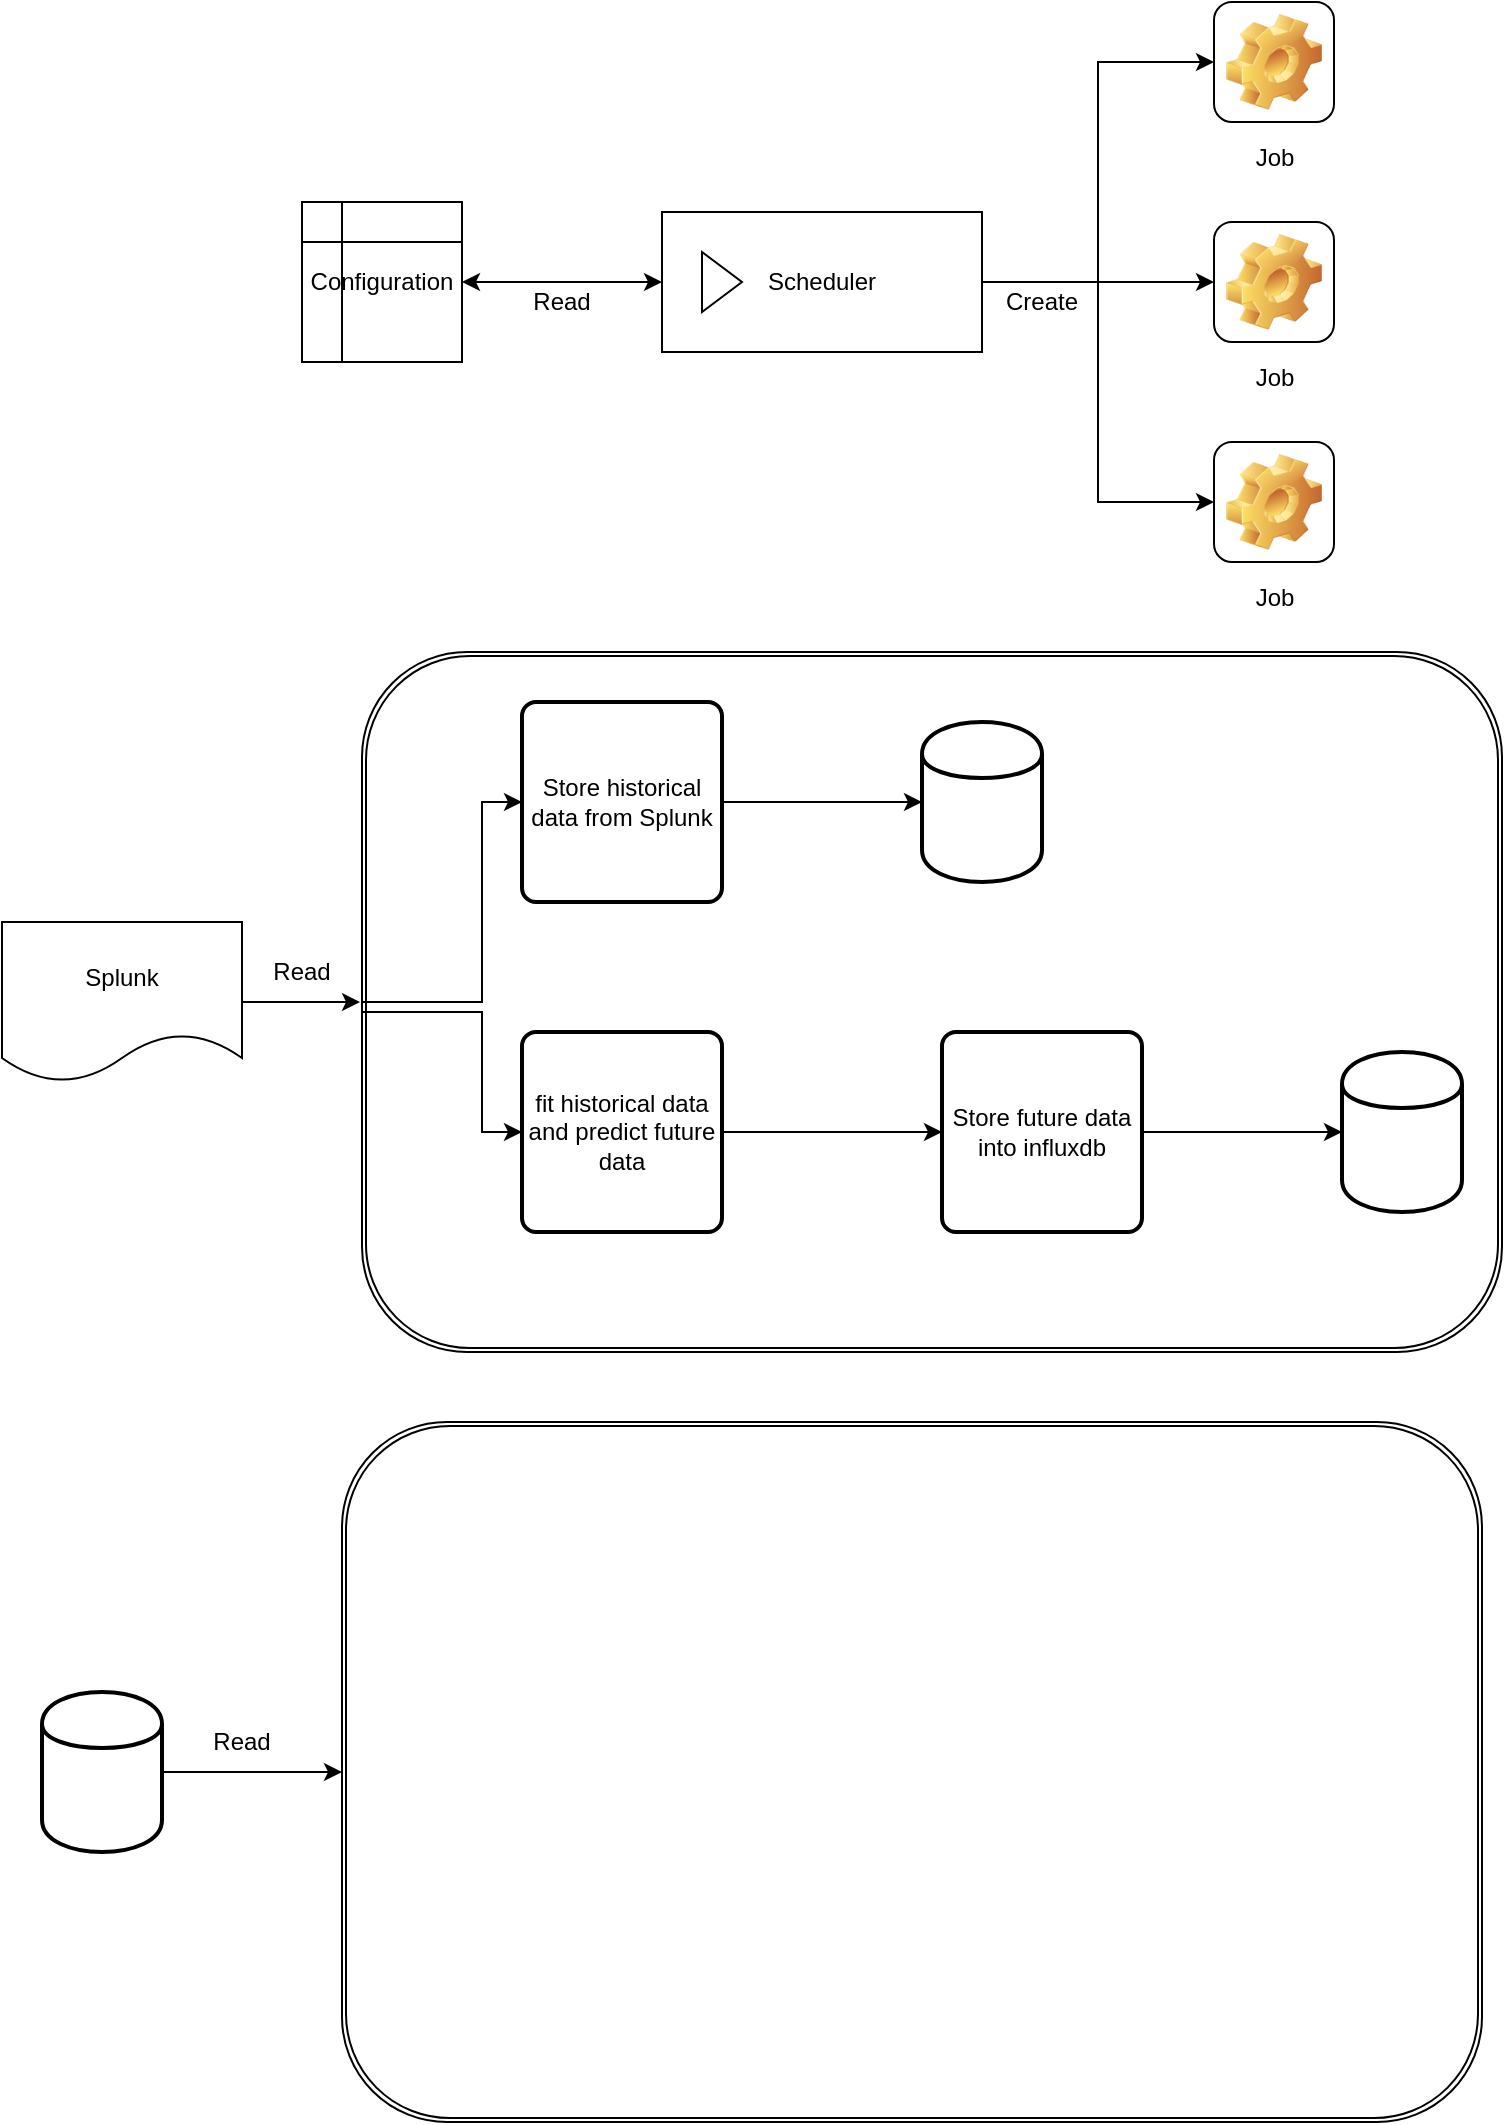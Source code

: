 <mxfile version="14.4.4" type="github">
  <diagram id="Ft2sR2jroVmX_vyjOrhT" name="Page-1">
    <mxGraphModel dx="2912" dy="1122" grid="1" gridSize="10" guides="1" tooltips="1" connect="1" arrows="1" fold="1" page="1" pageScale="1" pageWidth="850" pageHeight="1100" math="0" shadow="0">
      <root>
        <mxCell id="0" />
        <mxCell id="1" parent="0" />
        <mxCell id="GBtke_XQPbArfGTjS7kq-46" value="" style="shape=ext;double=1;rounded=1;whiteSpace=wrap;html=1;" vertex="1" parent="1">
          <mxGeometry x="-90" y="720" width="570" height="350" as="geometry" />
        </mxCell>
        <mxCell id="GBtke_XQPbArfGTjS7kq-27" value="" style="shape=ext;double=1;rounded=1;whiteSpace=wrap;html=1;" vertex="1" parent="1">
          <mxGeometry x="-80" y="335" width="570" height="350" as="geometry" />
        </mxCell>
        <mxCell id="GBtke_XQPbArfGTjS7kq-21" value="" style="edgeStyle=orthogonalEdgeStyle;rounded=0;orthogonalLoop=1;jettySize=auto;html=1;startArrow=classic;startFill=1;" edge="1" parent="1" source="GBtke_XQPbArfGTjS7kq-1" target="GBtke_XQPbArfGTjS7kq-12">
          <mxGeometry relative="1" as="geometry" />
        </mxCell>
        <mxCell id="GBtke_XQPbArfGTjS7kq-1" value="Configuration" style="shape=internalStorage;whiteSpace=wrap;html=1;backgroundOutline=1;" vertex="1" parent="1">
          <mxGeometry x="-110" y="110" width="80" height="80" as="geometry" />
        </mxCell>
        <mxCell id="GBtke_XQPbArfGTjS7kq-2" value="Job" style="icon;html=1;image=img/clipart/Gear_128x128.png" vertex="1" parent="1">
          <mxGeometry x="346" y="120" width="60" height="60" as="geometry" />
        </mxCell>
        <mxCell id="GBtke_XQPbArfGTjS7kq-8" value="Job" style="icon;html=1;image=img/clipart/Gear_128x128.png" vertex="1" parent="1">
          <mxGeometry x="346" y="10" width="60" height="60" as="geometry" />
        </mxCell>
        <mxCell id="GBtke_XQPbArfGTjS7kq-9" value="Job" style="icon;html=1;image=img/clipart/Gear_128x128.png" vertex="1" parent="1">
          <mxGeometry x="346" y="230" width="60" height="60" as="geometry" />
        </mxCell>
        <mxCell id="GBtke_XQPbArfGTjS7kq-22" value="" style="edgeStyle=orthogonalEdgeStyle;rounded=0;orthogonalLoop=1;jettySize=auto;html=1;startArrow=none;startFill=0;" edge="1" parent="1" source="GBtke_XQPbArfGTjS7kq-12" target="GBtke_XQPbArfGTjS7kq-2">
          <mxGeometry relative="1" as="geometry" />
        </mxCell>
        <mxCell id="GBtke_XQPbArfGTjS7kq-12" value="Scheduler" style="html=1;whiteSpace=wrap;container=1;recursiveResize=0;collapsible=0;" vertex="1" parent="1">
          <mxGeometry x="70" y="115" width="160" height="70" as="geometry" />
        </mxCell>
        <mxCell id="GBtke_XQPbArfGTjS7kq-13" value="" style="triangle;html=1;whiteSpace=wrap;" vertex="1" parent="GBtke_XQPbArfGTjS7kq-12">
          <mxGeometry x="20" y="20" width="20" height="30" as="geometry" />
        </mxCell>
        <mxCell id="GBtke_XQPbArfGTjS7kq-23" value="Read" style="text;html=1;strokeColor=none;fillColor=none;align=center;verticalAlign=middle;whiteSpace=wrap;rounded=0;" vertex="1" parent="1">
          <mxGeometry y="150" width="40" height="20" as="geometry" />
        </mxCell>
        <mxCell id="GBtke_XQPbArfGTjS7kq-24" value="Create" style="text;html=1;strokeColor=none;fillColor=none;align=center;verticalAlign=middle;whiteSpace=wrap;rounded=0;" vertex="1" parent="1">
          <mxGeometry x="240" y="150" width="40" height="20" as="geometry" />
        </mxCell>
        <mxCell id="GBtke_XQPbArfGTjS7kq-25" value="" style="edgeStyle=orthogonalEdgeStyle;rounded=0;orthogonalLoop=1;jettySize=auto;html=1;startArrow=none;startFill=0;entryX=0;entryY=0.5;entryDx=0;entryDy=0;exitX=1;exitY=0.5;exitDx=0;exitDy=0;" edge="1" parent="1" source="GBtke_XQPbArfGTjS7kq-12" target="GBtke_XQPbArfGTjS7kq-8">
          <mxGeometry relative="1" as="geometry">
            <mxPoint x="240" y="160" as="sourcePoint" />
            <mxPoint x="356" y="160" as="targetPoint" />
          </mxGeometry>
        </mxCell>
        <mxCell id="GBtke_XQPbArfGTjS7kq-26" value="" style="edgeStyle=orthogonalEdgeStyle;rounded=0;orthogonalLoop=1;jettySize=auto;html=1;startArrow=none;startFill=0;entryX=0;entryY=0.5;entryDx=0;entryDy=0;exitX=1;exitY=0.5;exitDx=0;exitDy=0;" edge="1" parent="1" source="GBtke_XQPbArfGTjS7kq-12" target="GBtke_XQPbArfGTjS7kq-9">
          <mxGeometry relative="1" as="geometry">
            <mxPoint x="240" y="160" as="sourcePoint" />
            <mxPoint x="356" y="50" as="targetPoint" />
          </mxGeometry>
        </mxCell>
        <mxCell id="GBtke_XQPbArfGTjS7kq-30" style="edgeStyle=orthogonalEdgeStyle;rounded=0;orthogonalLoop=1;jettySize=auto;html=1;startArrow=none;startFill=0;" edge="1" parent="1" source="GBtke_XQPbArfGTjS7kq-28">
          <mxGeometry relative="1" as="geometry">
            <mxPoint x="-81" y="510" as="targetPoint" />
          </mxGeometry>
        </mxCell>
        <mxCell id="GBtke_XQPbArfGTjS7kq-28" value="Splunk" style="shape=document;whiteSpace=wrap;html=1;boundedLbl=1;" vertex="1" parent="1">
          <mxGeometry x="-260" y="470" width="120" height="80" as="geometry" />
        </mxCell>
        <mxCell id="GBtke_XQPbArfGTjS7kq-31" value="Read" style="text;html=1;strokeColor=none;fillColor=none;align=center;verticalAlign=middle;whiteSpace=wrap;rounded=0;" vertex="1" parent="1">
          <mxGeometry x="-130" y="485" width="40" height="20" as="geometry" />
        </mxCell>
        <mxCell id="GBtke_XQPbArfGTjS7kq-38" value="" style="edgeStyle=orthogonalEdgeStyle;rounded=0;orthogonalLoop=1;jettySize=auto;html=1;startArrow=none;startFill=0;" edge="1" parent="1" source="GBtke_XQPbArfGTjS7kq-33" target="GBtke_XQPbArfGTjS7kq-37">
          <mxGeometry relative="1" as="geometry" />
        </mxCell>
        <mxCell id="GBtke_XQPbArfGTjS7kq-39" style="edgeStyle=orthogonalEdgeStyle;rounded=0;orthogonalLoop=1;jettySize=auto;html=1;exitX=0;exitY=0.5;exitDx=0;exitDy=0;entryX=0;entryY=0.5;entryDx=0;entryDy=0;startArrow=classic;startFill=1;endArrow=none;endFill=0;" edge="1" parent="1" source="GBtke_XQPbArfGTjS7kq-33" target="GBtke_XQPbArfGTjS7kq-27">
          <mxGeometry relative="1" as="geometry" />
        </mxCell>
        <mxCell id="GBtke_XQPbArfGTjS7kq-33" value="Store historical data from Splunk" style="rounded=1;whiteSpace=wrap;html=1;absoluteArcSize=1;arcSize=14;strokeWidth=2;" vertex="1" parent="1">
          <mxGeometry y="360" width="100" height="100" as="geometry" />
        </mxCell>
        <mxCell id="GBtke_XQPbArfGTjS7kq-36" value="" style="edgeStyle=orthogonalEdgeStyle;rounded=0;orthogonalLoop=1;jettySize=auto;html=1;startArrow=none;startFill=0;" edge="1" parent="1" source="GBtke_XQPbArfGTjS7kq-34" target="GBtke_XQPbArfGTjS7kq-35">
          <mxGeometry relative="1" as="geometry" />
        </mxCell>
        <mxCell id="GBtke_XQPbArfGTjS7kq-34" value="fit historical data and predict future data" style="rounded=1;whiteSpace=wrap;html=1;absoluteArcSize=1;arcSize=14;strokeWidth=2;" vertex="1" parent="1">
          <mxGeometry y="525" width="100" height="100" as="geometry" />
        </mxCell>
        <mxCell id="GBtke_XQPbArfGTjS7kq-44" value="" style="edgeStyle=orthogonalEdgeStyle;rounded=0;orthogonalLoop=1;jettySize=auto;html=1;startArrow=none;startFill=0;endArrow=classic;endFill=1;" edge="1" parent="1" source="GBtke_XQPbArfGTjS7kq-35" target="GBtke_XQPbArfGTjS7kq-43">
          <mxGeometry relative="1" as="geometry" />
        </mxCell>
        <mxCell id="GBtke_XQPbArfGTjS7kq-35" value="Store future data into influxdb" style="rounded=1;whiteSpace=wrap;html=1;absoluteArcSize=1;arcSize=14;strokeWidth=2;" vertex="1" parent="1">
          <mxGeometry x="210" y="525" width="100" height="100" as="geometry" />
        </mxCell>
        <mxCell id="GBtke_XQPbArfGTjS7kq-37" value="" style="shape=cylinder;whiteSpace=wrap;html=1;boundedLbl=1;backgroundOutline=1;rounded=1;strokeWidth=2;arcSize=14;" vertex="1" parent="1">
          <mxGeometry x="200" y="370" width="60" height="80" as="geometry" />
        </mxCell>
        <mxCell id="GBtke_XQPbArfGTjS7kq-42" style="edgeStyle=orthogonalEdgeStyle;rounded=0;orthogonalLoop=1;jettySize=auto;html=1;exitX=0;exitY=0.5;exitDx=0;exitDy=0;startArrow=classic;startFill=1;endArrow=none;endFill=0;" edge="1" parent="1" source="GBtke_XQPbArfGTjS7kq-34">
          <mxGeometry relative="1" as="geometry">
            <mxPoint x="-110" y="575" as="sourcePoint" />
            <mxPoint x="-80" y="515" as="targetPoint" />
            <Array as="points">
              <mxPoint x="-20" y="575" />
              <mxPoint x="-20" y="515" />
            </Array>
          </mxGeometry>
        </mxCell>
        <mxCell id="GBtke_XQPbArfGTjS7kq-43" value="" style="shape=cylinder;whiteSpace=wrap;html=1;boundedLbl=1;backgroundOutline=1;rounded=1;strokeWidth=2;arcSize=14;" vertex="1" parent="1">
          <mxGeometry x="410" y="535" width="60" height="80" as="geometry" />
        </mxCell>
        <mxCell id="GBtke_XQPbArfGTjS7kq-48" value="" style="edgeStyle=orthogonalEdgeStyle;rounded=0;orthogonalLoop=1;jettySize=auto;html=1;startArrow=none;startFill=0;endArrow=classic;endFill=1;" edge="1" parent="1" source="GBtke_XQPbArfGTjS7kq-45" target="GBtke_XQPbArfGTjS7kq-46">
          <mxGeometry relative="1" as="geometry" />
        </mxCell>
        <mxCell id="GBtke_XQPbArfGTjS7kq-45" value="" style="shape=cylinder;whiteSpace=wrap;html=1;boundedLbl=1;backgroundOutline=1;rounded=1;strokeWidth=2;arcSize=14;" vertex="1" parent="1">
          <mxGeometry x="-240" y="855" width="60" height="80" as="geometry" />
        </mxCell>
        <mxCell id="GBtke_XQPbArfGTjS7kq-49" value="Read" style="text;html=1;strokeColor=none;fillColor=none;align=center;verticalAlign=middle;whiteSpace=wrap;rounded=0;" vertex="1" parent="1">
          <mxGeometry x="-160" y="870" width="40" height="20" as="geometry" />
        </mxCell>
      </root>
    </mxGraphModel>
  </diagram>
</mxfile>
